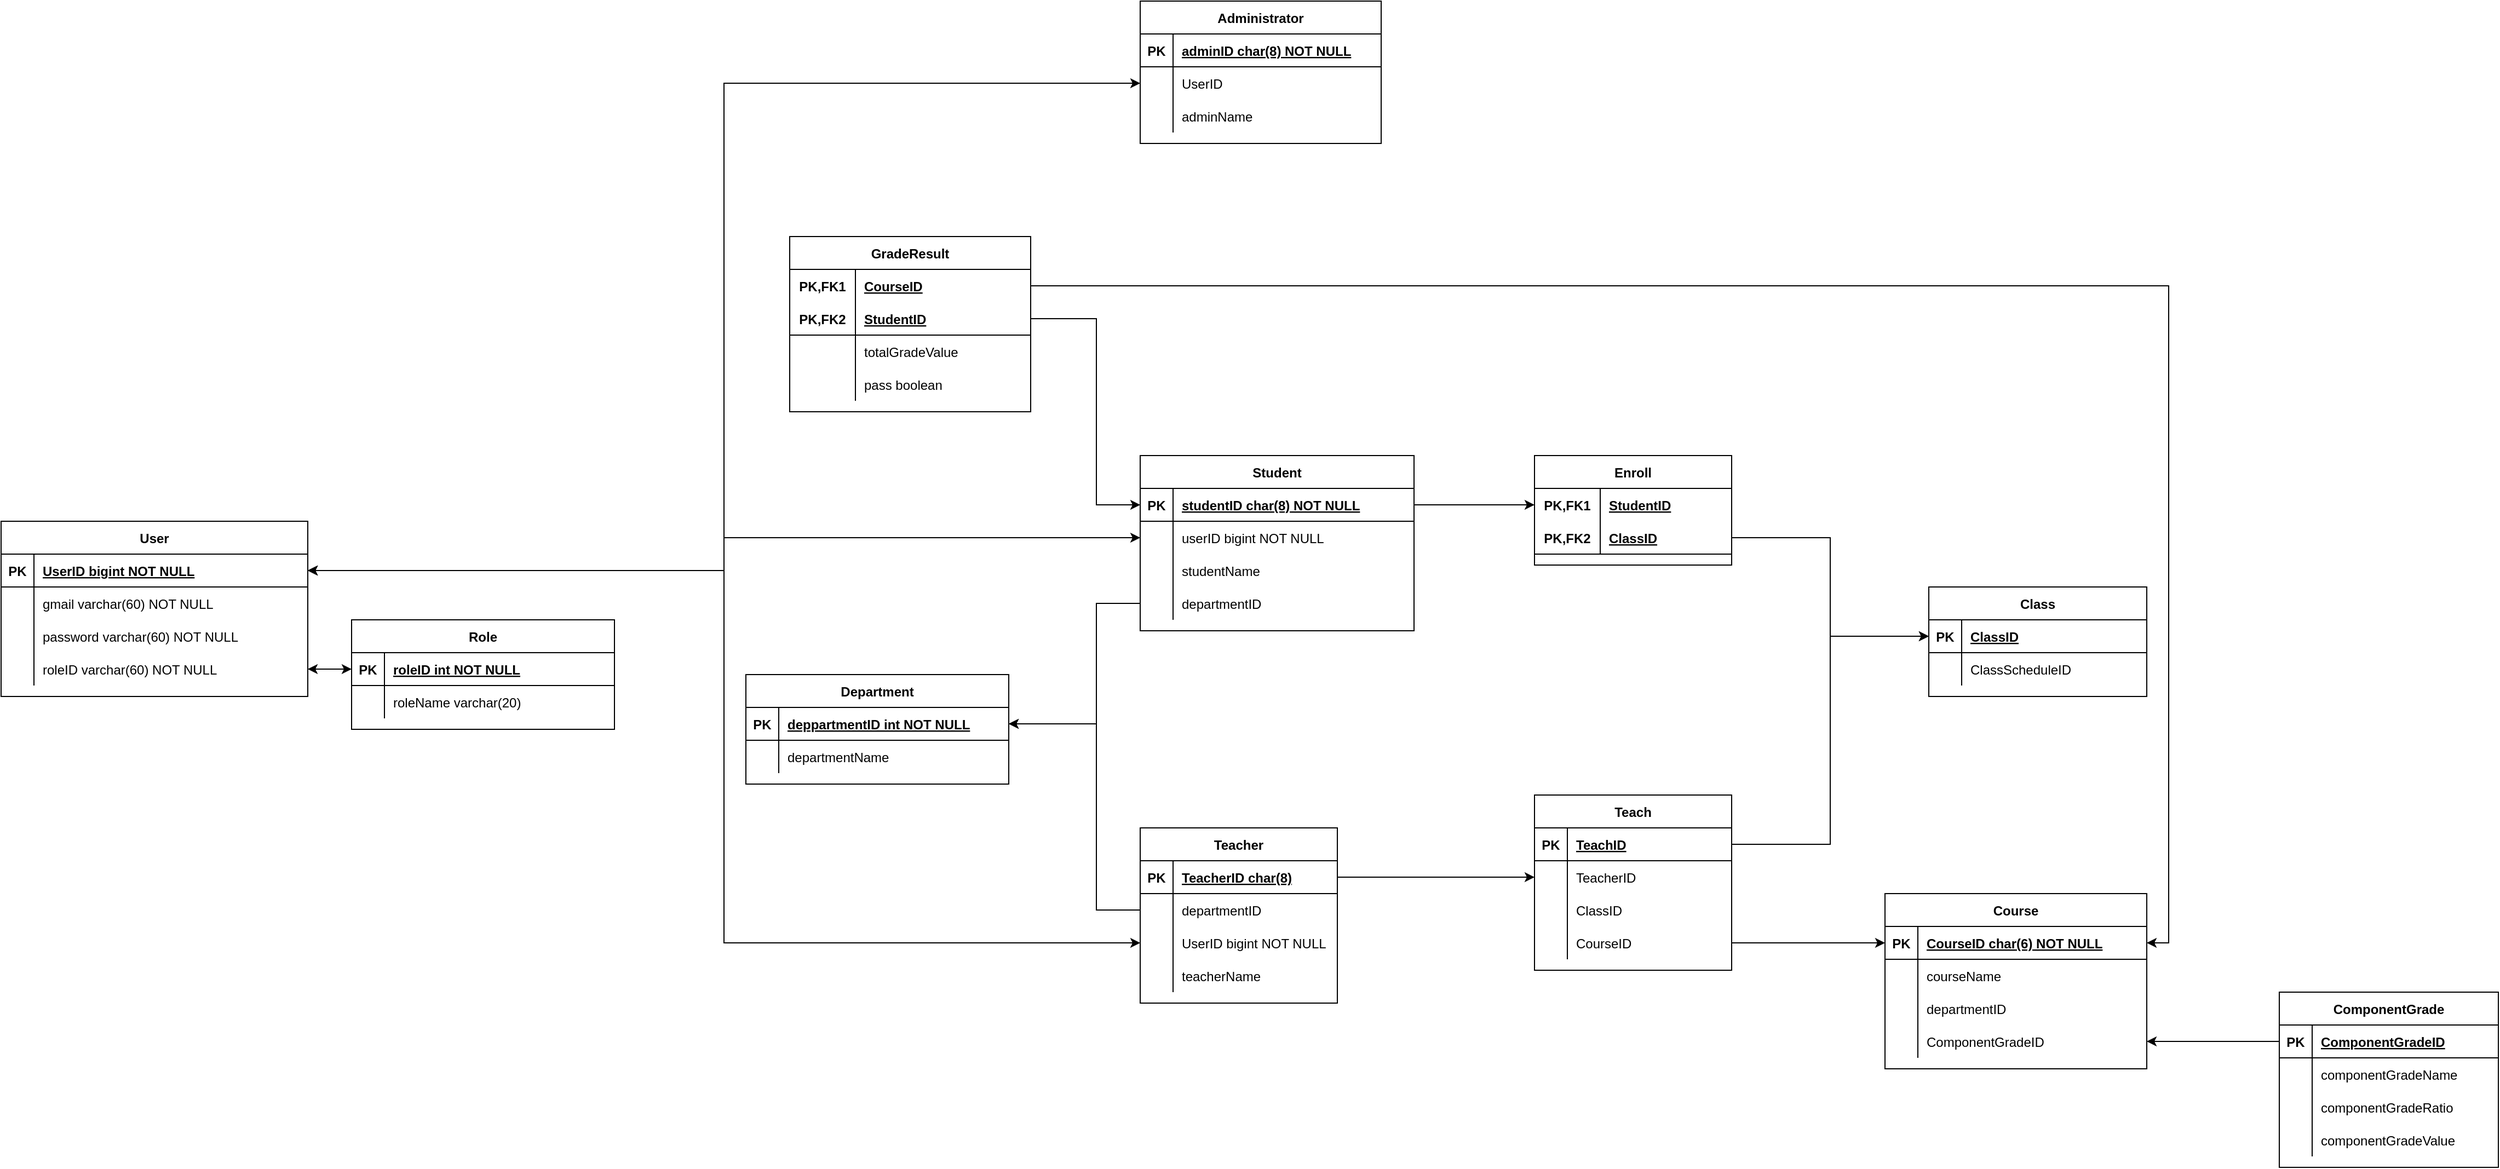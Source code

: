 <mxfile version="18.2.0" type="github">
  <diagram id="R2lEEEUBdFMjLlhIrx00" name="Page-1">
    <mxGraphModel dx="2738" dy="1639" grid="1" gridSize="10" guides="1" tooltips="1" connect="1" arrows="1" fold="1" page="1" pageScale="1" pageWidth="850" pageHeight="1100" math="0" shadow="0" extFonts="Permanent Marker^https://fonts.googleapis.com/css?family=Permanent+Marker">
      <root>
        <mxCell id="0" />
        <mxCell id="1" parent="0" />
        <mxCell id="C-vyLk0tnHw3VtMMgP7b-2" value="Role" style="shape=table;startSize=30;container=1;collapsible=1;childLayout=tableLayout;fixedRows=1;rowLines=0;fontStyle=1;align=center;resizeLast=1;" parent="1" vertex="1">
          <mxGeometry x="-680" y="-50" width="240" height="100" as="geometry" />
        </mxCell>
        <mxCell id="C-vyLk0tnHw3VtMMgP7b-3" value="" style="shape=partialRectangle;collapsible=0;dropTarget=0;pointerEvents=0;fillColor=none;points=[[0,0.5],[1,0.5]];portConstraint=eastwest;top=0;left=0;right=0;bottom=1;" parent="C-vyLk0tnHw3VtMMgP7b-2" vertex="1">
          <mxGeometry y="30" width="240" height="30" as="geometry" />
        </mxCell>
        <mxCell id="C-vyLk0tnHw3VtMMgP7b-4" value="PK" style="shape=partialRectangle;overflow=hidden;connectable=0;fillColor=none;top=0;left=0;bottom=0;right=0;fontStyle=1;" parent="C-vyLk0tnHw3VtMMgP7b-3" vertex="1">
          <mxGeometry width="30" height="30" as="geometry">
            <mxRectangle width="30" height="30" as="alternateBounds" />
          </mxGeometry>
        </mxCell>
        <mxCell id="C-vyLk0tnHw3VtMMgP7b-5" value="roleID int NOT NULL " style="shape=partialRectangle;overflow=hidden;connectable=0;fillColor=none;top=0;left=0;bottom=0;right=0;align=left;spacingLeft=6;fontStyle=5;" parent="C-vyLk0tnHw3VtMMgP7b-3" vertex="1">
          <mxGeometry x="30" width="210" height="30" as="geometry">
            <mxRectangle width="210" height="30" as="alternateBounds" />
          </mxGeometry>
        </mxCell>
        <mxCell id="C-vyLk0tnHw3VtMMgP7b-6" value="" style="shape=partialRectangle;collapsible=0;dropTarget=0;pointerEvents=0;fillColor=none;points=[[0,0.5],[1,0.5]];portConstraint=eastwest;top=0;left=0;right=0;bottom=0;" parent="C-vyLk0tnHw3VtMMgP7b-2" vertex="1">
          <mxGeometry y="60" width="240" height="30" as="geometry" />
        </mxCell>
        <mxCell id="C-vyLk0tnHw3VtMMgP7b-7" value="" style="shape=partialRectangle;overflow=hidden;connectable=0;fillColor=none;top=0;left=0;bottom=0;right=0;" parent="C-vyLk0tnHw3VtMMgP7b-6" vertex="1">
          <mxGeometry width="30" height="30" as="geometry">
            <mxRectangle width="30" height="30" as="alternateBounds" />
          </mxGeometry>
        </mxCell>
        <mxCell id="C-vyLk0tnHw3VtMMgP7b-8" value="roleName varchar(20)" style="shape=partialRectangle;overflow=hidden;connectable=0;fillColor=none;top=0;left=0;bottom=0;right=0;align=left;spacingLeft=6;" parent="C-vyLk0tnHw3VtMMgP7b-6" vertex="1">
          <mxGeometry x="30" width="210" height="30" as="geometry">
            <mxRectangle width="210" height="30" as="alternateBounds" />
          </mxGeometry>
        </mxCell>
        <mxCell id="C-vyLk0tnHw3VtMMgP7b-13" value="Student" style="shape=table;startSize=30;container=1;collapsible=1;childLayout=tableLayout;fixedRows=1;rowLines=0;fontStyle=1;align=center;resizeLast=1;" parent="1" vertex="1">
          <mxGeometry x="40" y="-200" width="250" height="160" as="geometry" />
        </mxCell>
        <mxCell id="C-vyLk0tnHw3VtMMgP7b-14" value="" style="shape=partialRectangle;collapsible=0;dropTarget=0;pointerEvents=0;fillColor=none;points=[[0,0.5],[1,0.5]];portConstraint=eastwest;top=0;left=0;right=0;bottom=1;" parent="C-vyLk0tnHw3VtMMgP7b-13" vertex="1">
          <mxGeometry y="30" width="250" height="30" as="geometry" />
        </mxCell>
        <mxCell id="C-vyLk0tnHw3VtMMgP7b-15" value="PK" style="shape=partialRectangle;overflow=hidden;connectable=0;fillColor=none;top=0;left=0;bottom=0;right=0;fontStyle=1;" parent="C-vyLk0tnHw3VtMMgP7b-14" vertex="1">
          <mxGeometry width="30" height="30" as="geometry">
            <mxRectangle width="30" height="30" as="alternateBounds" />
          </mxGeometry>
        </mxCell>
        <mxCell id="C-vyLk0tnHw3VtMMgP7b-16" value="studentID char(8) NOT NULL" style="shape=partialRectangle;overflow=hidden;connectable=0;fillColor=none;top=0;left=0;bottom=0;right=0;align=left;spacingLeft=6;fontStyle=5;" parent="C-vyLk0tnHw3VtMMgP7b-14" vertex="1">
          <mxGeometry x="30" width="220" height="30" as="geometry">
            <mxRectangle width="220" height="30" as="alternateBounds" />
          </mxGeometry>
        </mxCell>
        <mxCell id="C-vyLk0tnHw3VtMMgP7b-17" value="" style="shape=partialRectangle;collapsible=0;dropTarget=0;pointerEvents=0;fillColor=none;points=[[0,0.5],[1,0.5]];portConstraint=eastwest;top=0;left=0;right=0;bottom=0;" parent="C-vyLk0tnHw3VtMMgP7b-13" vertex="1">
          <mxGeometry y="60" width="250" height="30" as="geometry" />
        </mxCell>
        <mxCell id="C-vyLk0tnHw3VtMMgP7b-18" value="" style="shape=partialRectangle;overflow=hidden;connectable=0;fillColor=none;top=0;left=0;bottom=0;right=0;" parent="C-vyLk0tnHw3VtMMgP7b-17" vertex="1">
          <mxGeometry width="30" height="30" as="geometry">
            <mxRectangle width="30" height="30" as="alternateBounds" />
          </mxGeometry>
        </mxCell>
        <mxCell id="C-vyLk0tnHw3VtMMgP7b-19" value="userID bigint NOT NULL    " style="shape=partialRectangle;overflow=hidden;connectable=0;fillColor=none;top=0;left=0;bottom=0;right=0;align=left;spacingLeft=6;" parent="C-vyLk0tnHw3VtMMgP7b-17" vertex="1">
          <mxGeometry x="30" width="220" height="30" as="geometry">
            <mxRectangle width="220" height="30" as="alternateBounds" />
          </mxGeometry>
        </mxCell>
        <mxCell id="C-vyLk0tnHw3VtMMgP7b-20" value="" style="shape=partialRectangle;collapsible=0;dropTarget=0;pointerEvents=0;fillColor=none;points=[[0,0.5],[1,0.5]];portConstraint=eastwest;top=0;left=0;right=0;bottom=0;" parent="C-vyLk0tnHw3VtMMgP7b-13" vertex="1">
          <mxGeometry y="90" width="250" height="30" as="geometry" />
        </mxCell>
        <mxCell id="C-vyLk0tnHw3VtMMgP7b-21" value="" style="shape=partialRectangle;overflow=hidden;connectable=0;fillColor=none;top=0;left=0;bottom=0;right=0;" parent="C-vyLk0tnHw3VtMMgP7b-20" vertex="1">
          <mxGeometry width="30" height="30" as="geometry">
            <mxRectangle width="30" height="30" as="alternateBounds" />
          </mxGeometry>
        </mxCell>
        <mxCell id="C-vyLk0tnHw3VtMMgP7b-22" value="studentName" style="shape=partialRectangle;overflow=hidden;connectable=0;fillColor=none;top=0;left=0;bottom=0;right=0;align=left;spacingLeft=6;" parent="C-vyLk0tnHw3VtMMgP7b-20" vertex="1">
          <mxGeometry x="30" width="220" height="30" as="geometry">
            <mxRectangle width="220" height="30" as="alternateBounds" />
          </mxGeometry>
        </mxCell>
        <mxCell id="tHmLVHtVB2Ir6DVIJ-6J-89" value="" style="shape=partialRectangle;collapsible=0;dropTarget=0;pointerEvents=0;fillColor=none;points=[[0,0.5],[1,0.5]];portConstraint=eastwest;top=0;left=0;right=0;bottom=0;" vertex="1" parent="C-vyLk0tnHw3VtMMgP7b-13">
          <mxGeometry y="120" width="250" height="30" as="geometry" />
        </mxCell>
        <mxCell id="tHmLVHtVB2Ir6DVIJ-6J-90" value="" style="shape=partialRectangle;overflow=hidden;connectable=0;fillColor=none;top=0;left=0;bottom=0;right=0;" vertex="1" parent="tHmLVHtVB2Ir6DVIJ-6J-89">
          <mxGeometry width="30" height="30" as="geometry">
            <mxRectangle width="30" height="30" as="alternateBounds" />
          </mxGeometry>
        </mxCell>
        <mxCell id="tHmLVHtVB2Ir6DVIJ-6J-91" value="departmentID" style="shape=partialRectangle;overflow=hidden;connectable=0;fillColor=none;top=0;left=0;bottom=0;right=0;align=left;spacingLeft=6;" vertex="1" parent="tHmLVHtVB2Ir6DVIJ-6J-89">
          <mxGeometry x="30" width="220" height="30" as="geometry">
            <mxRectangle width="220" height="30" as="alternateBounds" />
          </mxGeometry>
        </mxCell>
        <mxCell id="C-vyLk0tnHw3VtMMgP7b-23" value="User" style="shape=table;startSize=30;container=1;collapsible=1;childLayout=tableLayout;fixedRows=1;rowLines=0;fontStyle=1;align=center;resizeLast=1;" parent="1" vertex="1">
          <mxGeometry x="-1000" y="-140" width="280" height="160" as="geometry" />
        </mxCell>
        <mxCell id="C-vyLk0tnHw3VtMMgP7b-24" value="" style="shape=partialRectangle;collapsible=0;dropTarget=0;pointerEvents=0;fillColor=none;points=[[0,0.5],[1,0.5]];portConstraint=eastwest;top=0;left=0;right=0;bottom=1;" parent="C-vyLk0tnHw3VtMMgP7b-23" vertex="1">
          <mxGeometry y="30" width="280" height="30" as="geometry" />
        </mxCell>
        <mxCell id="C-vyLk0tnHw3VtMMgP7b-25" value="PK" style="shape=partialRectangle;overflow=hidden;connectable=0;fillColor=none;top=0;left=0;bottom=0;right=0;fontStyle=1;" parent="C-vyLk0tnHw3VtMMgP7b-24" vertex="1">
          <mxGeometry width="30" height="30" as="geometry">
            <mxRectangle width="30" height="30" as="alternateBounds" />
          </mxGeometry>
        </mxCell>
        <mxCell id="C-vyLk0tnHw3VtMMgP7b-26" value="UserID bigint NOT NULL " style="shape=partialRectangle;overflow=hidden;connectable=0;fillColor=none;top=0;left=0;bottom=0;right=0;align=left;spacingLeft=6;fontStyle=5;" parent="C-vyLk0tnHw3VtMMgP7b-24" vertex="1">
          <mxGeometry x="30" width="250" height="30" as="geometry">
            <mxRectangle width="250" height="30" as="alternateBounds" />
          </mxGeometry>
        </mxCell>
        <mxCell id="C-vyLk0tnHw3VtMMgP7b-27" value="" style="shape=partialRectangle;collapsible=0;dropTarget=0;pointerEvents=0;fillColor=none;points=[[0,0.5],[1,0.5]];portConstraint=eastwest;top=0;left=0;right=0;bottom=0;" parent="C-vyLk0tnHw3VtMMgP7b-23" vertex="1">
          <mxGeometry y="60" width="280" height="30" as="geometry" />
        </mxCell>
        <mxCell id="C-vyLk0tnHw3VtMMgP7b-28" value="      " style="shape=partialRectangle;overflow=hidden;connectable=0;fillColor=none;top=0;left=0;bottom=0;right=0;" parent="C-vyLk0tnHw3VtMMgP7b-27" vertex="1">
          <mxGeometry width="30" height="30" as="geometry">
            <mxRectangle width="30" height="30" as="alternateBounds" />
          </mxGeometry>
        </mxCell>
        <mxCell id="C-vyLk0tnHw3VtMMgP7b-29" value="gmail varchar(60) NOT NULL" style="shape=partialRectangle;overflow=hidden;connectable=0;fillColor=none;top=0;left=0;bottom=0;right=0;align=left;spacingLeft=6;" parent="C-vyLk0tnHw3VtMMgP7b-27" vertex="1">
          <mxGeometry x="30" width="250" height="30" as="geometry">
            <mxRectangle width="250" height="30" as="alternateBounds" />
          </mxGeometry>
        </mxCell>
        <mxCell id="tHmLVHtVB2Ir6DVIJ-6J-44" value="" style="shape=partialRectangle;collapsible=0;dropTarget=0;pointerEvents=0;fillColor=none;points=[[0,0.5],[1,0.5]];portConstraint=eastwest;top=0;left=0;right=0;bottom=0;" vertex="1" parent="C-vyLk0tnHw3VtMMgP7b-23">
          <mxGeometry y="90" width="280" height="30" as="geometry" />
        </mxCell>
        <mxCell id="tHmLVHtVB2Ir6DVIJ-6J-45" value="      " style="shape=partialRectangle;overflow=hidden;connectable=0;fillColor=none;top=0;left=0;bottom=0;right=0;" vertex="1" parent="tHmLVHtVB2Ir6DVIJ-6J-44">
          <mxGeometry width="30" height="30" as="geometry">
            <mxRectangle width="30" height="30" as="alternateBounds" />
          </mxGeometry>
        </mxCell>
        <mxCell id="tHmLVHtVB2Ir6DVIJ-6J-46" value="password varchar(60) NOT NULL" style="shape=partialRectangle;overflow=hidden;connectable=0;fillColor=none;top=0;left=0;bottom=0;right=0;align=left;spacingLeft=6;" vertex="1" parent="tHmLVHtVB2Ir6DVIJ-6J-44">
          <mxGeometry x="30" width="250" height="30" as="geometry">
            <mxRectangle width="250" height="30" as="alternateBounds" />
          </mxGeometry>
        </mxCell>
        <mxCell id="tHmLVHtVB2Ir6DVIJ-6J-57" value="" style="shape=partialRectangle;collapsible=0;dropTarget=0;pointerEvents=0;fillColor=none;points=[[0,0.5],[1,0.5]];portConstraint=eastwest;top=0;left=0;right=0;bottom=0;" vertex="1" parent="C-vyLk0tnHw3VtMMgP7b-23">
          <mxGeometry y="120" width="280" height="30" as="geometry" />
        </mxCell>
        <mxCell id="tHmLVHtVB2Ir6DVIJ-6J-58" value="      " style="shape=partialRectangle;overflow=hidden;connectable=0;fillColor=none;top=0;left=0;bottom=0;right=0;" vertex="1" parent="tHmLVHtVB2Ir6DVIJ-6J-57">
          <mxGeometry width="30" height="30" as="geometry">
            <mxRectangle width="30" height="30" as="alternateBounds" />
          </mxGeometry>
        </mxCell>
        <mxCell id="tHmLVHtVB2Ir6DVIJ-6J-59" value="roleID varchar(60) NOT NULL" style="shape=partialRectangle;overflow=hidden;connectable=0;fillColor=none;top=0;left=0;bottom=0;right=0;align=left;spacingLeft=6;" vertex="1" parent="tHmLVHtVB2Ir6DVIJ-6J-57">
          <mxGeometry x="30" width="250" height="30" as="geometry">
            <mxRectangle width="250" height="30" as="alternateBounds" />
          </mxGeometry>
        </mxCell>
        <mxCell id="tHmLVHtVB2Ir6DVIJ-6J-2" value="Teacher" style="shape=table;startSize=30;container=1;collapsible=1;childLayout=tableLayout;fixedRows=1;rowLines=0;fontStyle=1;align=center;resizeLast=1;" vertex="1" parent="1">
          <mxGeometry x="40" y="140" width="180" height="160" as="geometry" />
        </mxCell>
        <mxCell id="tHmLVHtVB2Ir6DVIJ-6J-3" value="" style="shape=tableRow;horizontal=0;startSize=0;swimlaneHead=0;swimlaneBody=0;fillColor=none;collapsible=0;dropTarget=0;points=[[0,0.5],[1,0.5]];portConstraint=eastwest;top=0;left=0;right=0;bottom=1;" vertex="1" parent="tHmLVHtVB2Ir6DVIJ-6J-2">
          <mxGeometry y="30" width="180" height="30" as="geometry" />
        </mxCell>
        <mxCell id="tHmLVHtVB2Ir6DVIJ-6J-4" value="PK" style="shape=partialRectangle;connectable=0;fillColor=none;top=0;left=0;bottom=0;right=0;fontStyle=1;overflow=hidden;" vertex="1" parent="tHmLVHtVB2Ir6DVIJ-6J-3">
          <mxGeometry width="30" height="30" as="geometry">
            <mxRectangle width="30" height="30" as="alternateBounds" />
          </mxGeometry>
        </mxCell>
        <mxCell id="tHmLVHtVB2Ir6DVIJ-6J-5" value="TeacherID char(8)" style="shape=partialRectangle;connectable=0;fillColor=none;top=0;left=0;bottom=0;right=0;align=left;spacingLeft=6;fontStyle=5;overflow=hidden;" vertex="1" parent="tHmLVHtVB2Ir6DVIJ-6J-3">
          <mxGeometry x="30" width="150" height="30" as="geometry">
            <mxRectangle width="150" height="30" as="alternateBounds" />
          </mxGeometry>
        </mxCell>
        <mxCell id="tHmLVHtVB2Ir6DVIJ-6J-12" value="" style="shape=tableRow;horizontal=0;startSize=0;swimlaneHead=0;swimlaneBody=0;fillColor=none;collapsible=0;dropTarget=0;points=[[0,0.5],[1,0.5]];portConstraint=eastwest;top=0;left=0;right=0;bottom=0;" vertex="1" parent="tHmLVHtVB2Ir6DVIJ-6J-2">
          <mxGeometry y="60" width="180" height="30" as="geometry" />
        </mxCell>
        <mxCell id="tHmLVHtVB2Ir6DVIJ-6J-13" value="" style="shape=partialRectangle;connectable=0;fillColor=none;top=0;left=0;bottom=0;right=0;editable=1;overflow=hidden;" vertex="1" parent="tHmLVHtVB2Ir6DVIJ-6J-12">
          <mxGeometry width="30" height="30" as="geometry">
            <mxRectangle width="30" height="30" as="alternateBounds" />
          </mxGeometry>
        </mxCell>
        <mxCell id="tHmLVHtVB2Ir6DVIJ-6J-14" value="departmentID" style="shape=partialRectangle;connectable=0;fillColor=none;top=0;left=0;bottom=0;right=0;align=left;spacingLeft=6;overflow=hidden;" vertex="1" parent="tHmLVHtVB2Ir6DVIJ-6J-12">
          <mxGeometry x="30" width="150" height="30" as="geometry">
            <mxRectangle width="150" height="30" as="alternateBounds" />
          </mxGeometry>
        </mxCell>
        <mxCell id="tHmLVHtVB2Ir6DVIJ-6J-6" value="" style="shape=tableRow;horizontal=0;startSize=0;swimlaneHead=0;swimlaneBody=0;fillColor=none;collapsible=0;dropTarget=0;points=[[0,0.5],[1,0.5]];portConstraint=eastwest;top=0;left=0;right=0;bottom=0;" vertex="1" parent="tHmLVHtVB2Ir6DVIJ-6J-2">
          <mxGeometry y="90" width="180" height="30" as="geometry" />
        </mxCell>
        <mxCell id="tHmLVHtVB2Ir6DVIJ-6J-7" value="" style="shape=partialRectangle;connectable=0;fillColor=none;top=0;left=0;bottom=0;right=0;editable=1;overflow=hidden;" vertex="1" parent="tHmLVHtVB2Ir6DVIJ-6J-6">
          <mxGeometry width="30" height="30" as="geometry">
            <mxRectangle width="30" height="30" as="alternateBounds" />
          </mxGeometry>
        </mxCell>
        <mxCell id="tHmLVHtVB2Ir6DVIJ-6J-8" value="UserID bigint NOT NULL" style="shape=partialRectangle;connectable=0;fillColor=none;top=0;left=0;bottom=0;right=0;align=left;spacingLeft=6;overflow=hidden;" vertex="1" parent="tHmLVHtVB2Ir6DVIJ-6J-6">
          <mxGeometry x="30" width="150" height="30" as="geometry">
            <mxRectangle width="150" height="30" as="alternateBounds" />
          </mxGeometry>
        </mxCell>
        <mxCell id="tHmLVHtVB2Ir6DVIJ-6J-9" value="" style="shape=tableRow;horizontal=0;startSize=0;swimlaneHead=0;swimlaneBody=0;fillColor=none;collapsible=0;dropTarget=0;points=[[0,0.5],[1,0.5]];portConstraint=eastwest;top=0;left=0;right=0;bottom=0;" vertex="1" parent="tHmLVHtVB2Ir6DVIJ-6J-2">
          <mxGeometry y="120" width="180" height="30" as="geometry" />
        </mxCell>
        <mxCell id="tHmLVHtVB2Ir6DVIJ-6J-10" value="" style="shape=partialRectangle;connectable=0;fillColor=none;top=0;left=0;bottom=0;right=0;editable=1;overflow=hidden;" vertex="1" parent="tHmLVHtVB2Ir6DVIJ-6J-9">
          <mxGeometry width="30" height="30" as="geometry">
            <mxRectangle width="30" height="30" as="alternateBounds" />
          </mxGeometry>
        </mxCell>
        <mxCell id="tHmLVHtVB2Ir6DVIJ-6J-11" value="teacherName" style="shape=partialRectangle;connectable=0;fillColor=none;top=0;left=0;bottom=0;right=0;align=left;spacingLeft=6;overflow=hidden;" vertex="1" parent="tHmLVHtVB2Ir6DVIJ-6J-9">
          <mxGeometry x="30" width="150" height="30" as="geometry">
            <mxRectangle width="150" height="30" as="alternateBounds" />
          </mxGeometry>
        </mxCell>
        <mxCell id="tHmLVHtVB2Ir6DVIJ-6J-28" value="Administrator" style="shape=table;startSize=30;container=1;collapsible=1;childLayout=tableLayout;fixedRows=1;rowLines=0;fontStyle=1;align=center;resizeLast=1;" vertex="1" parent="1">
          <mxGeometry x="40" y="-615" width="220" height="130" as="geometry" />
        </mxCell>
        <mxCell id="tHmLVHtVB2Ir6DVIJ-6J-29" value="" style="shape=tableRow;horizontal=0;startSize=0;swimlaneHead=0;swimlaneBody=0;fillColor=none;collapsible=0;dropTarget=0;points=[[0,0.5],[1,0.5]];portConstraint=eastwest;top=0;left=0;right=0;bottom=1;" vertex="1" parent="tHmLVHtVB2Ir6DVIJ-6J-28">
          <mxGeometry y="30" width="220" height="30" as="geometry" />
        </mxCell>
        <mxCell id="tHmLVHtVB2Ir6DVIJ-6J-30" value="PK" style="shape=partialRectangle;connectable=0;fillColor=none;top=0;left=0;bottom=0;right=0;fontStyle=1;overflow=hidden;" vertex="1" parent="tHmLVHtVB2Ir6DVIJ-6J-29">
          <mxGeometry width="30" height="30" as="geometry">
            <mxRectangle width="30" height="30" as="alternateBounds" />
          </mxGeometry>
        </mxCell>
        <mxCell id="tHmLVHtVB2Ir6DVIJ-6J-31" value="adminID char(8) NOT NULL" style="shape=partialRectangle;connectable=0;fillColor=none;top=0;left=0;bottom=0;right=0;align=left;spacingLeft=6;fontStyle=5;overflow=hidden;" vertex="1" parent="tHmLVHtVB2Ir6DVIJ-6J-29">
          <mxGeometry x="30" width="190" height="30" as="geometry">
            <mxRectangle width="190" height="30" as="alternateBounds" />
          </mxGeometry>
        </mxCell>
        <mxCell id="tHmLVHtVB2Ir6DVIJ-6J-32" value="" style="shape=tableRow;horizontal=0;startSize=0;swimlaneHead=0;swimlaneBody=0;fillColor=none;collapsible=0;dropTarget=0;points=[[0,0.5],[1,0.5]];portConstraint=eastwest;top=0;left=0;right=0;bottom=0;" vertex="1" parent="tHmLVHtVB2Ir6DVIJ-6J-28">
          <mxGeometry y="60" width="220" height="30" as="geometry" />
        </mxCell>
        <mxCell id="tHmLVHtVB2Ir6DVIJ-6J-33" value="" style="shape=partialRectangle;connectable=0;fillColor=none;top=0;left=0;bottom=0;right=0;editable=1;overflow=hidden;" vertex="1" parent="tHmLVHtVB2Ir6DVIJ-6J-32">
          <mxGeometry width="30" height="30" as="geometry">
            <mxRectangle width="30" height="30" as="alternateBounds" />
          </mxGeometry>
        </mxCell>
        <mxCell id="tHmLVHtVB2Ir6DVIJ-6J-34" value="UserID" style="shape=partialRectangle;connectable=0;fillColor=none;top=0;left=0;bottom=0;right=0;align=left;spacingLeft=6;overflow=hidden;" vertex="1" parent="tHmLVHtVB2Ir6DVIJ-6J-32">
          <mxGeometry x="30" width="190" height="30" as="geometry">
            <mxRectangle width="190" height="30" as="alternateBounds" />
          </mxGeometry>
        </mxCell>
        <mxCell id="tHmLVHtVB2Ir6DVIJ-6J-35" value="" style="shape=tableRow;horizontal=0;startSize=0;swimlaneHead=0;swimlaneBody=0;fillColor=none;collapsible=0;dropTarget=0;points=[[0,0.5],[1,0.5]];portConstraint=eastwest;top=0;left=0;right=0;bottom=0;" vertex="1" parent="tHmLVHtVB2Ir6DVIJ-6J-28">
          <mxGeometry y="90" width="220" height="30" as="geometry" />
        </mxCell>
        <mxCell id="tHmLVHtVB2Ir6DVIJ-6J-36" value="" style="shape=partialRectangle;connectable=0;fillColor=none;top=0;left=0;bottom=0;right=0;editable=1;overflow=hidden;" vertex="1" parent="tHmLVHtVB2Ir6DVIJ-6J-35">
          <mxGeometry width="30" height="30" as="geometry">
            <mxRectangle width="30" height="30" as="alternateBounds" />
          </mxGeometry>
        </mxCell>
        <mxCell id="tHmLVHtVB2Ir6DVIJ-6J-37" value="adminName" style="shape=partialRectangle;connectable=0;fillColor=none;top=0;left=0;bottom=0;right=0;align=left;spacingLeft=6;overflow=hidden;" vertex="1" parent="tHmLVHtVB2Ir6DVIJ-6J-35">
          <mxGeometry x="30" width="190" height="30" as="geometry">
            <mxRectangle width="190" height="30" as="alternateBounds" />
          </mxGeometry>
        </mxCell>
        <mxCell id="tHmLVHtVB2Ir6DVIJ-6J-63" value="Department" style="shape=table;startSize=30;container=1;collapsible=1;childLayout=tableLayout;fixedRows=1;rowLines=0;fontStyle=1;align=center;resizeLast=1;" vertex="1" parent="1">
          <mxGeometry x="-320" width="240" height="100" as="geometry" />
        </mxCell>
        <mxCell id="tHmLVHtVB2Ir6DVIJ-6J-64" value="" style="shape=tableRow;horizontal=0;startSize=0;swimlaneHead=0;swimlaneBody=0;fillColor=none;collapsible=0;dropTarget=0;points=[[0,0.5],[1,0.5]];portConstraint=eastwest;top=0;left=0;right=0;bottom=1;" vertex="1" parent="tHmLVHtVB2Ir6DVIJ-6J-63">
          <mxGeometry y="30" width="240" height="30" as="geometry" />
        </mxCell>
        <mxCell id="tHmLVHtVB2Ir6DVIJ-6J-65" value="PK" style="shape=partialRectangle;connectable=0;fillColor=none;top=0;left=0;bottom=0;right=0;fontStyle=1;overflow=hidden;" vertex="1" parent="tHmLVHtVB2Ir6DVIJ-6J-64">
          <mxGeometry width="30" height="30" as="geometry">
            <mxRectangle width="30" height="30" as="alternateBounds" />
          </mxGeometry>
        </mxCell>
        <mxCell id="tHmLVHtVB2Ir6DVIJ-6J-66" value="deppartmentID int NOT NULL" style="shape=partialRectangle;connectable=0;fillColor=none;top=0;left=0;bottom=0;right=0;align=left;spacingLeft=6;fontStyle=5;overflow=hidden;" vertex="1" parent="tHmLVHtVB2Ir6DVIJ-6J-64">
          <mxGeometry x="30" width="210" height="30" as="geometry">
            <mxRectangle width="210" height="30" as="alternateBounds" />
          </mxGeometry>
        </mxCell>
        <mxCell id="tHmLVHtVB2Ir6DVIJ-6J-67" value="" style="shape=tableRow;horizontal=0;startSize=0;swimlaneHead=0;swimlaneBody=0;fillColor=none;collapsible=0;dropTarget=0;points=[[0,0.5],[1,0.5]];portConstraint=eastwest;top=0;left=0;right=0;bottom=0;" vertex="1" parent="tHmLVHtVB2Ir6DVIJ-6J-63">
          <mxGeometry y="60" width="240" height="30" as="geometry" />
        </mxCell>
        <mxCell id="tHmLVHtVB2Ir6DVIJ-6J-68" value="" style="shape=partialRectangle;connectable=0;fillColor=none;top=0;left=0;bottom=0;right=0;editable=1;overflow=hidden;" vertex="1" parent="tHmLVHtVB2Ir6DVIJ-6J-67">
          <mxGeometry width="30" height="30" as="geometry">
            <mxRectangle width="30" height="30" as="alternateBounds" />
          </mxGeometry>
        </mxCell>
        <mxCell id="tHmLVHtVB2Ir6DVIJ-6J-69" value="departmentName" style="shape=partialRectangle;connectable=0;fillColor=none;top=0;left=0;bottom=0;right=0;align=left;spacingLeft=6;overflow=hidden;" vertex="1" parent="tHmLVHtVB2Ir6DVIJ-6J-67">
          <mxGeometry x="30" width="210" height="30" as="geometry">
            <mxRectangle width="210" height="30" as="alternateBounds" />
          </mxGeometry>
        </mxCell>
        <mxCell id="tHmLVHtVB2Ir6DVIJ-6J-76" value="Course" style="shape=table;startSize=30;container=1;collapsible=1;childLayout=tableLayout;fixedRows=1;rowLines=0;fontStyle=1;align=center;resizeLast=1;" vertex="1" parent="1">
          <mxGeometry x="720" y="200" width="239" height="160" as="geometry" />
        </mxCell>
        <mxCell id="tHmLVHtVB2Ir6DVIJ-6J-77" value="" style="shape=tableRow;horizontal=0;startSize=0;swimlaneHead=0;swimlaneBody=0;fillColor=none;collapsible=0;dropTarget=0;points=[[0,0.5],[1,0.5]];portConstraint=eastwest;top=0;left=0;right=0;bottom=1;" vertex="1" parent="tHmLVHtVB2Ir6DVIJ-6J-76">
          <mxGeometry y="30" width="239" height="30" as="geometry" />
        </mxCell>
        <mxCell id="tHmLVHtVB2Ir6DVIJ-6J-78" value="PK" style="shape=partialRectangle;connectable=0;fillColor=none;top=0;left=0;bottom=0;right=0;fontStyle=1;overflow=hidden;" vertex="1" parent="tHmLVHtVB2Ir6DVIJ-6J-77">
          <mxGeometry width="30" height="30" as="geometry">
            <mxRectangle width="30" height="30" as="alternateBounds" />
          </mxGeometry>
        </mxCell>
        <mxCell id="tHmLVHtVB2Ir6DVIJ-6J-79" value="CourseID char(6) NOT NULL" style="shape=partialRectangle;connectable=0;fillColor=none;top=0;left=0;bottom=0;right=0;align=left;spacingLeft=6;fontStyle=5;overflow=hidden;" vertex="1" parent="tHmLVHtVB2Ir6DVIJ-6J-77">
          <mxGeometry x="30" width="209" height="30" as="geometry">
            <mxRectangle width="209" height="30" as="alternateBounds" />
          </mxGeometry>
        </mxCell>
        <mxCell id="tHmLVHtVB2Ir6DVIJ-6J-80" value="" style="shape=tableRow;horizontal=0;startSize=0;swimlaneHead=0;swimlaneBody=0;fillColor=none;collapsible=0;dropTarget=0;points=[[0,0.5],[1,0.5]];portConstraint=eastwest;top=0;left=0;right=0;bottom=0;" vertex="1" parent="tHmLVHtVB2Ir6DVIJ-6J-76">
          <mxGeometry y="60" width="239" height="30" as="geometry" />
        </mxCell>
        <mxCell id="tHmLVHtVB2Ir6DVIJ-6J-81" value="" style="shape=partialRectangle;connectable=0;fillColor=none;top=0;left=0;bottom=0;right=0;editable=1;overflow=hidden;" vertex="1" parent="tHmLVHtVB2Ir6DVIJ-6J-80">
          <mxGeometry width="30" height="30" as="geometry">
            <mxRectangle width="30" height="30" as="alternateBounds" />
          </mxGeometry>
        </mxCell>
        <mxCell id="tHmLVHtVB2Ir6DVIJ-6J-82" value="courseName" style="shape=partialRectangle;connectable=0;fillColor=none;top=0;left=0;bottom=0;right=0;align=left;spacingLeft=6;overflow=hidden;" vertex="1" parent="tHmLVHtVB2Ir6DVIJ-6J-80">
          <mxGeometry x="30" width="209" height="30" as="geometry">
            <mxRectangle width="209" height="30" as="alternateBounds" />
          </mxGeometry>
        </mxCell>
        <mxCell id="tHmLVHtVB2Ir6DVIJ-6J-83" value="" style="shape=tableRow;horizontal=0;startSize=0;swimlaneHead=0;swimlaneBody=0;fillColor=none;collapsible=0;dropTarget=0;points=[[0,0.5],[1,0.5]];portConstraint=eastwest;top=0;left=0;right=0;bottom=0;" vertex="1" parent="tHmLVHtVB2Ir6DVIJ-6J-76">
          <mxGeometry y="90" width="239" height="30" as="geometry" />
        </mxCell>
        <mxCell id="tHmLVHtVB2Ir6DVIJ-6J-84" value="" style="shape=partialRectangle;connectable=0;fillColor=none;top=0;left=0;bottom=0;right=0;editable=1;overflow=hidden;" vertex="1" parent="tHmLVHtVB2Ir6DVIJ-6J-83">
          <mxGeometry width="30" height="30" as="geometry">
            <mxRectangle width="30" height="30" as="alternateBounds" />
          </mxGeometry>
        </mxCell>
        <mxCell id="tHmLVHtVB2Ir6DVIJ-6J-85" value="departmentID" style="shape=partialRectangle;connectable=0;fillColor=none;top=0;left=0;bottom=0;right=0;align=left;spacingLeft=6;overflow=hidden;" vertex="1" parent="tHmLVHtVB2Ir6DVIJ-6J-83">
          <mxGeometry x="30" width="209" height="30" as="geometry">
            <mxRectangle width="209" height="30" as="alternateBounds" />
          </mxGeometry>
        </mxCell>
        <mxCell id="tHmLVHtVB2Ir6DVIJ-6J-118" value="" style="shape=tableRow;horizontal=0;startSize=0;swimlaneHead=0;swimlaneBody=0;fillColor=none;collapsible=0;dropTarget=0;points=[[0,0.5],[1,0.5]];portConstraint=eastwest;top=0;left=0;right=0;bottom=0;" vertex="1" parent="tHmLVHtVB2Ir6DVIJ-6J-76">
          <mxGeometry y="120" width="239" height="30" as="geometry" />
        </mxCell>
        <mxCell id="tHmLVHtVB2Ir6DVIJ-6J-119" value="" style="shape=partialRectangle;connectable=0;fillColor=none;top=0;left=0;bottom=0;right=0;editable=1;overflow=hidden;" vertex="1" parent="tHmLVHtVB2Ir6DVIJ-6J-118">
          <mxGeometry width="30" height="30" as="geometry">
            <mxRectangle width="30" height="30" as="alternateBounds" />
          </mxGeometry>
        </mxCell>
        <mxCell id="tHmLVHtVB2Ir6DVIJ-6J-120" value="ComponentGradeID" style="shape=partialRectangle;connectable=0;fillColor=none;top=0;left=0;bottom=0;right=0;align=left;spacingLeft=6;overflow=hidden;" vertex="1" parent="tHmLVHtVB2Ir6DVIJ-6J-118">
          <mxGeometry x="30" width="209" height="30" as="geometry">
            <mxRectangle width="209" height="30" as="alternateBounds" />
          </mxGeometry>
        </mxCell>
        <mxCell id="tHmLVHtVB2Ir6DVIJ-6J-92" value="GradeResult" style="shape=table;startSize=30;container=1;collapsible=1;childLayout=tableLayout;fixedRows=1;rowLines=0;fontStyle=1;align=center;resizeLast=1;" vertex="1" parent="1">
          <mxGeometry x="-280" y="-400" width="220" height="160" as="geometry" />
        </mxCell>
        <mxCell id="tHmLVHtVB2Ir6DVIJ-6J-93" value="" style="shape=tableRow;horizontal=0;startSize=0;swimlaneHead=0;swimlaneBody=0;fillColor=none;collapsible=0;dropTarget=0;points=[[0,0.5],[1,0.5]];portConstraint=eastwest;top=0;left=0;right=0;bottom=0;" vertex="1" parent="tHmLVHtVB2Ir6DVIJ-6J-92">
          <mxGeometry y="30" width="220" height="30" as="geometry" />
        </mxCell>
        <mxCell id="tHmLVHtVB2Ir6DVIJ-6J-94" value="PK,FK1" style="shape=partialRectangle;connectable=0;fillColor=none;top=0;left=0;bottom=0;right=0;fontStyle=1;overflow=hidden;" vertex="1" parent="tHmLVHtVB2Ir6DVIJ-6J-93">
          <mxGeometry width="60" height="30" as="geometry">
            <mxRectangle width="60" height="30" as="alternateBounds" />
          </mxGeometry>
        </mxCell>
        <mxCell id="tHmLVHtVB2Ir6DVIJ-6J-95" value="CourseID" style="shape=partialRectangle;connectable=0;fillColor=none;top=0;left=0;bottom=0;right=0;align=left;spacingLeft=6;fontStyle=5;overflow=hidden;" vertex="1" parent="tHmLVHtVB2Ir6DVIJ-6J-93">
          <mxGeometry x="60" width="160" height="30" as="geometry">
            <mxRectangle width="160" height="30" as="alternateBounds" />
          </mxGeometry>
        </mxCell>
        <mxCell id="tHmLVHtVB2Ir6DVIJ-6J-96" value="" style="shape=tableRow;horizontal=0;startSize=0;swimlaneHead=0;swimlaneBody=0;fillColor=none;collapsible=0;dropTarget=0;points=[[0,0.5],[1,0.5]];portConstraint=eastwest;top=0;left=0;right=0;bottom=1;" vertex="1" parent="tHmLVHtVB2Ir6DVIJ-6J-92">
          <mxGeometry y="60" width="220" height="30" as="geometry" />
        </mxCell>
        <mxCell id="tHmLVHtVB2Ir6DVIJ-6J-97" value="PK,FK2" style="shape=partialRectangle;connectable=0;fillColor=none;top=0;left=0;bottom=0;right=0;fontStyle=1;overflow=hidden;" vertex="1" parent="tHmLVHtVB2Ir6DVIJ-6J-96">
          <mxGeometry width="60" height="30" as="geometry">
            <mxRectangle width="60" height="30" as="alternateBounds" />
          </mxGeometry>
        </mxCell>
        <mxCell id="tHmLVHtVB2Ir6DVIJ-6J-98" value="StudentID" style="shape=partialRectangle;connectable=0;fillColor=none;top=0;left=0;bottom=0;right=0;align=left;spacingLeft=6;fontStyle=5;overflow=hidden;" vertex="1" parent="tHmLVHtVB2Ir6DVIJ-6J-96">
          <mxGeometry x="60" width="160" height="30" as="geometry">
            <mxRectangle width="160" height="30" as="alternateBounds" />
          </mxGeometry>
        </mxCell>
        <mxCell id="tHmLVHtVB2Ir6DVIJ-6J-99" value="" style="shape=tableRow;horizontal=0;startSize=0;swimlaneHead=0;swimlaneBody=0;fillColor=none;collapsible=0;dropTarget=0;points=[[0,0.5],[1,0.5]];portConstraint=eastwest;top=0;left=0;right=0;bottom=0;" vertex="1" parent="tHmLVHtVB2Ir6DVIJ-6J-92">
          <mxGeometry y="90" width="220" height="30" as="geometry" />
        </mxCell>
        <mxCell id="tHmLVHtVB2Ir6DVIJ-6J-100" value="" style="shape=partialRectangle;connectable=0;fillColor=none;top=0;left=0;bottom=0;right=0;editable=1;overflow=hidden;" vertex="1" parent="tHmLVHtVB2Ir6DVIJ-6J-99">
          <mxGeometry width="60" height="30" as="geometry">
            <mxRectangle width="60" height="30" as="alternateBounds" />
          </mxGeometry>
        </mxCell>
        <mxCell id="tHmLVHtVB2Ir6DVIJ-6J-101" value="totalGradeValue" style="shape=partialRectangle;connectable=0;fillColor=none;top=0;left=0;bottom=0;right=0;align=left;spacingLeft=6;overflow=hidden;" vertex="1" parent="tHmLVHtVB2Ir6DVIJ-6J-99">
          <mxGeometry x="60" width="160" height="30" as="geometry">
            <mxRectangle width="160" height="30" as="alternateBounds" />
          </mxGeometry>
        </mxCell>
        <mxCell id="tHmLVHtVB2Ir6DVIJ-6J-102" value="" style="shape=tableRow;horizontal=0;startSize=0;swimlaneHead=0;swimlaneBody=0;fillColor=none;collapsible=0;dropTarget=0;points=[[0,0.5],[1,0.5]];portConstraint=eastwest;top=0;left=0;right=0;bottom=0;" vertex="1" parent="tHmLVHtVB2Ir6DVIJ-6J-92">
          <mxGeometry y="120" width="220" height="30" as="geometry" />
        </mxCell>
        <mxCell id="tHmLVHtVB2Ir6DVIJ-6J-103" value="" style="shape=partialRectangle;connectable=0;fillColor=none;top=0;left=0;bottom=0;right=0;editable=1;overflow=hidden;" vertex="1" parent="tHmLVHtVB2Ir6DVIJ-6J-102">
          <mxGeometry width="60" height="30" as="geometry">
            <mxRectangle width="60" height="30" as="alternateBounds" />
          </mxGeometry>
        </mxCell>
        <mxCell id="tHmLVHtVB2Ir6DVIJ-6J-104" value="pass boolean" style="shape=partialRectangle;connectable=0;fillColor=none;top=0;left=0;bottom=0;right=0;align=left;spacingLeft=6;overflow=hidden;" vertex="1" parent="tHmLVHtVB2Ir6DVIJ-6J-102">
          <mxGeometry x="60" width="160" height="30" as="geometry">
            <mxRectangle width="160" height="30" as="alternateBounds" />
          </mxGeometry>
        </mxCell>
        <mxCell id="tHmLVHtVB2Ir6DVIJ-6J-105" value="ComponentGrade" style="shape=table;startSize=30;container=1;collapsible=1;childLayout=tableLayout;fixedRows=1;rowLines=0;fontStyle=1;align=center;resizeLast=1;" vertex="1" parent="1">
          <mxGeometry x="1080" y="290" width="200" height="160" as="geometry" />
        </mxCell>
        <mxCell id="tHmLVHtVB2Ir6DVIJ-6J-106" value="" style="shape=tableRow;horizontal=0;startSize=0;swimlaneHead=0;swimlaneBody=0;fillColor=none;collapsible=0;dropTarget=0;points=[[0,0.5],[1,0.5]];portConstraint=eastwest;top=0;left=0;right=0;bottom=1;" vertex="1" parent="tHmLVHtVB2Ir6DVIJ-6J-105">
          <mxGeometry y="30" width="200" height="30" as="geometry" />
        </mxCell>
        <mxCell id="tHmLVHtVB2Ir6DVIJ-6J-107" value="PK" style="shape=partialRectangle;connectable=0;fillColor=none;top=0;left=0;bottom=0;right=0;fontStyle=1;overflow=hidden;" vertex="1" parent="tHmLVHtVB2Ir6DVIJ-6J-106">
          <mxGeometry width="30" height="30" as="geometry">
            <mxRectangle width="30" height="30" as="alternateBounds" />
          </mxGeometry>
        </mxCell>
        <mxCell id="tHmLVHtVB2Ir6DVIJ-6J-108" value="ComponentGradeID" style="shape=partialRectangle;connectable=0;fillColor=none;top=0;left=0;bottom=0;right=0;align=left;spacingLeft=6;fontStyle=5;overflow=hidden;" vertex="1" parent="tHmLVHtVB2Ir6DVIJ-6J-106">
          <mxGeometry x="30" width="170" height="30" as="geometry">
            <mxRectangle width="170" height="30" as="alternateBounds" />
          </mxGeometry>
        </mxCell>
        <mxCell id="tHmLVHtVB2Ir6DVIJ-6J-109" value="" style="shape=tableRow;horizontal=0;startSize=0;swimlaneHead=0;swimlaneBody=0;fillColor=none;collapsible=0;dropTarget=0;points=[[0,0.5],[1,0.5]];portConstraint=eastwest;top=0;left=0;right=0;bottom=0;" vertex="1" parent="tHmLVHtVB2Ir6DVIJ-6J-105">
          <mxGeometry y="60" width="200" height="30" as="geometry" />
        </mxCell>
        <mxCell id="tHmLVHtVB2Ir6DVIJ-6J-110" value="" style="shape=partialRectangle;connectable=0;fillColor=none;top=0;left=0;bottom=0;right=0;editable=1;overflow=hidden;" vertex="1" parent="tHmLVHtVB2Ir6DVIJ-6J-109">
          <mxGeometry width="30" height="30" as="geometry">
            <mxRectangle width="30" height="30" as="alternateBounds" />
          </mxGeometry>
        </mxCell>
        <mxCell id="tHmLVHtVB2Ir6DVIJ-6J-111" value="componentGradeName" style="shape=partialRectangle;connectable=0;fillColor=none;top=0;left=0;bottom=0;right=0;align=left;spacingLeft=6;overflow=hidden;" vertex="1" parent="tHmLVHtVB2Ir6DVIJ-6J-109">
          <mxGeometry x="30" width="170" height="30" as="geometry">
            <mxRectangle width="170" height="30" as="alternateBounds" />
          </mxGeometry>
        </mxCell>
        <mxCell id="tHmLVHtVB2Ir6DVIJ-6J-112" value="" style="shape=tableRow;horizontal=0;startSize=0;swimlaneHead=0;swimlaneBody=0;fillColor=none;collapsible=0;dropTarget=0;points=[[0,0.5],[1,0.5]];portConstraint=eastwest;top=0;left=0;right=0;bottom=0;" vertex="1" parent="tHmLVHtVB2Ir6DVIJ-6J-105">
          <mxGeometry y="90" width="200" height="30" as="geometry" />
        </mxCell>
        <mxCell id="tHmLVHtVB2Ir6DVIJ-6J-113" value="" style="shape=partialRectangle;connectable=0;fillColor=none;top=0;left=0;bottom=0;right=0;editable=1;overflow=hidden;" vertex="1" parent="tHmLVHtVB2Ir6DVIJ-6J-112">
          <mxGeometry width="30" height="30" as="geometry">
            <mxRectangle width="30" height="30" as="alternateBounds" />
          </mxGeometry>
        </mxCell>
        <mxCell id="tHmLVHtVB2Ir6DVIJ-6J-114" value="componentGradeRatio" style="shape=partialRectangle;connectable=0;fillColor=none;top=0;left=0;bottom=0;right=0;align=left;spacingLeft=6;overflow=hidden;" vertex="1" parent="tHmLVHtVB2Ir6DVIJ-6J-112">
          <mxGeometry x="30" width="170" height="30" as="geometry">
            <mxRectangle width="170" height="30" as="alternateBounds" />
          </mxGeometry>
        </mxCell>
        <mxCell id="tHmLVHtVB2Ir6DVIJ-6J-115" value="" style="shape=tableRow;horizontal=0;startSize=0;swimlaneHead=0;swimlaneBody=0;fillColor=none;collapsible=0;dropTarget=0;points=[[0,0.5],[1,0.5]];portConstraint=eastwest;top=0;left=0;right=0;bottom=0;" vertex="1" parent="tHmLVHtVB2Ir6DVIJ-6J-105">
          <mxGeometry y="120" width="200" height="30" as="geometry" />
        </mxCell>
        <mxCell id="tHmLVHtVB2Ir6DVIJ-6J-116" value="" style="shape=partialRectangle;connectable=0;fillColor=none;top=0;left=0;bottom=0;right=0;editable=1;overflow=hidden;" vertex="1" parent="tHmLVHtVB2Ir6DVIJ-6J-115">
          <mxGeometry width="30" height="30" as="geometry">
            <mxRectangle width="30" height="30" as="alternateBounds" />
          </mxGeometry>
        </mxCell>
        <mxCell id="tHmLVHtVB2Ir6DVIJ-6J-117" value="componentGradeValue" style="shape=partialRectangle;connectable=0;fillColor=none;top=0;left=0;bottom=0;right=0;align=left;spacingLeft=6;overflow=hidden;" vertex="1" parent="tHmLVHtVB2Ir6DVIJ-6J-115">
          <mxGeometry x="30" width="170" height="30" as="geometry">
            <mxRectangle width="170" height="30" as="alternateBounds" />
          </mxGeometry>
        </mxCell>
        <mxCell id="tHmLVHtVB2Ir6DVIJ-6J-121" style="edgeStyle=orthogonalEdgeStyle;rounded=0;orthogonalLoop=1;jettySize=auto;html=1;" edge="1" parent="1" source="tHmLVHtVB2Ir6DVIJ-6J-106" target="tHmLVHtVB2Ir6DVIJ-6J-118">
          <mxGeometry relative="1" as="geometry" />
        </mxCell>
        <mxCell id="tHmLVHtVB2Ir6DVIJ-6J-122" style="edgeStyle=orthogonalEdgeStyle;rounded=0;orthogonalLoop=1;jettySize=auto;html=1;entryX=0;entryY=0.5;entryDx=0;entryDy=0;exitX=1;exitY=0.5;exitDx=0;exitDy=0;" edge="1" parent="1" source="tHmLVHtVB2Ir6DVIJ-6J-96" target="C-vyLk0tnHw3VtMMgP7b-14">
          <mxGeometry relative="1" as="geometry">
            <Array as="points">
              <mxPoint y="-325" />
              <mxPoint y="-155" />
            </Array>
          </mxGeometry>
        </mxCell>
        <mxCell id="tHmLVHtVB2Ir6DVIJ-6J-123" style="edgeStyle=orthogonalEdgeStyle;rounded=0;orthogonalLoop=1;jettySize=auto;html=1;entryX=1;entryY=0.5;entryDx=0;entryDy=0;exitX=1;exitY=0.5;exitDx=0;exitDy=0;" edge="1" parent="1" source="tHmLVHtVB2Ir6DVIJ-6J-93" target="tHmLVHtVB2Ir6DVIJ-6J-77">
          <mxGeometry relative="1" as="geometry" />
        </mxCell>
        <mxCell id="tHmLVHtVB2Ir6DVIJ-6J-125" style="edgeStyle=orthogonalEdgeStyle;rounded=0;orthogonalLoop=1;jettySize=auto;html=1;entryX=1;entryY=0.5;entryDx=0;entryDy=0;" edge="1" parent="1" source="tHmLVHtVB2Ir6DVIJ-6J-12" target="tHmLVHtVB2Ir6DVIJ-6J-64">
          <mxGeometry relative="1" as="geometry">
            <Array as="points">
              <mxPoint y="215" />
              <mxPoint y="45" />
            </Array>
          </mxGeometry>
        </mxCell>
        <mxCell id="tHmLVHtVB2Ir6DVIJ-6J-124" style="edgeStyle=orthogonalEdgeStyle;rounded=0;orthogonalLoop=1;jettySize=auto;html=1;exitX=0;exitY=0.5;exitDx=0;exitDy=0;entryX=1;entryY=0.5;entryDx=0;entryDy=0;" edge="1" parent="1" source="tHmLVHtVB2Ir6DVIJ-6J-89" target="tHmLVHtVB2Ir6DVIJ-6J-64">
          <mxGeometry relative="1" as="geometry">
            <Array as="points">
              <mxPoint y="-65" />
              <mxPoint y="45" />
            </Array>
          </mxGeometry>
        </mxCell>
        <mxCell id="tHmLVHtVB2Ir6DVIJ-6J-126" style="edgeStyle=orthogonalEdgeStyle;rounded=0;orthogonalLoop=1;jettySize=auto;html=1;exitX=0;exitY=0.5;exitDx=0;exitDy=0;strokeWidth=1;strokeColor=default;startArrow=classic;startFill=1;" edge="1" parent="1" source="C-vyLk0tnHw3VtMMgP7b-3" target="tHmLVHtVB2Ir6DVIJ-6J-57">
          <mxGeometry relative="1" as="geometry" />
        </mxCell>
        <mxCell id="tHmLVHtVB2Ir6DVIJ-6J-128" style="edgeStyle=orthogonalEdgeStyle;rounded=0;orthogonalLoop=1;jettySize=auto;html=1;exitX=0;exitY=0.5;exitDx=0;exitDy=0;entryX=1;entryY=0.5;entryDx=0;entryDy=0;startArrow=classic;startFill=1;strokeColor=default;strokeWidth=1;" edge="1" parent="1" source="tHmLVHtVB2Ir6DVIJ-6J-6" target="C-vyLk0tnHw3VtMMgP7b-24">
          <mxGeometry relative="1" as="geometry" />
        </mxCell>
        <mxCell id="tHmLVHtVB2Ir6DVIJ-6J-129" style="edgeStyle=orthogonalEdgeStyle;rounded=0;orthogonalLoop=1;jettySize=auto;html=1;exitX=0;exitY=0.5;exitDx=0;exitDy=0;entryX=1;entryY=0.5;entryDx=0;entryDy=0;startArrow=classic;startFill=1;strokeColor=default;strokeWidth=1;" edge="1" parent="1" source="tHmLVHtVB2Ir6DVIJ-6J-32" target="C-vyLk0tnHw3VtMMgP7b-24">
          <mxGeometry relative="1" as="geometry" />
        </mxCell>
        <mxCell id="tHmLVHtVB2Ir6DVIJ-6J-130" style="edgeStyle=orthogonalEdgeStyle;rounded=0;orthogonalLoop=1;jettySize=auto;html=1;exitX=0;exitY=0.5;exitDx=0;exitDy=0;entryX=1;entryY=0.5;entryDx=0;entryDy=0;startArrow=classic;startFill=1;strokeColor=default;strokeWidth=1;" edge="1" parent="1" source="C-vyLk0tnHw3VtMMgP7b-17" target="C-vyLk0tnHw3VtMMgP7b-24">
          <mxGeometry relative="1" as="geometry" />
        </mxCell>
        <mxCell id="tHmLVHtVB2Ir6DVIJ-6J-144" value="Class" style="shape=table;startSize=30;container=1;collapsible=1;childLayout=tableLayout;fixedRows=1;rowLines=0;fontStyle=1;align=center;resizeLast=1;" vertex="1" parent="1">
          <mxGeometry x="760" y="-80" width="199" height="100" as="geometry" />
        </mxCell>
        <mxCell id="tHmLVHtVB2Ir6DVIJ-6J-145" value="" style="shape=tableRow;horizontal=0;startSize=0;swimlaneHead=0;swimlaneBody=0;fillColor=none;collapsible=0;dropTarget=0;points=[[0,0.5],[1,0.5]];portConstraint=eastwest;top=0;left=0;right=0;bottom=1;" vertex="1" parent="tHmLVHtVB2Ir6DVIJ-6J-144">
          <mxGeometry y="30" width="199" height="30" as="geometry" />
        </mxCell>
        <mxCell id="tHmLVHtVB2Ir6DVIJ-6J-146" value="PK" style="shape=partialRectangle;connectable=0;fillColor=none;top=0;left=0;bottom=0;right=0;fontStyle=1;overflow=hidden;" vertex="1" parent="tHmLVHtVB2Ir6DVIJ-6J-145">
          <mxGeometry width="30" height="30" as="geometry">
            <mxRectangle width="30" height="30" as="alternateBounds" />
          </mxGeometry>
        </mxCell>
        <mxCell id="tHmLVHtVB2Ir6DVIJ-6J-147" value="ClassID" style="shape=partialRectangle;connectable=0;fillColor=none;top=0;left=0;bottom=0;right=0;align=left;spacingLeft=6;fontStyle=5;overflow=hidden;" vertex="1" parent="tHmLVHtVB2Ir6DVIJ-6J-145">
          <mxGeometry x="30" width="169" height="30" as="geometry">
            <mxRectangle width="169" height="30" as="alternateBounds" />
          </mxGeometry>
        </mxCell>
        <mxCell id="tHmLVHtVB2Ir6DVIJ-6J-148" value="" style="shape=tableRow;horizontal=0;startSize=0;swimlaneHead=0;swimlaneBody=0;fillColor=none;collapsible=0;dropTarget=0;points=[[0,0.5],[1,0.5]];portConstraint=eastwest;top=0;left=0;right=0;bottom=0;" vertex="1" parent="tHmLVHtVB2Ir6DVIJ-6J-144">
          <mxGeometry y="60" width="199" height="30" as="geometry" />
        </mxCell>
        <mxCell id="tHmLVHtVB2Ir6DVIJ-6J-149" value="" style="shape=partialRectangle;connectable=0;fillColor=none;top=0;left=0;bottom=0;right=0;editable=1;overflow=hidden;" vertex="1" parent="tHmLVHtVB2Ir6DVIJ-6J-148">
          <mxGeometry width="30" height="30" as="geometry">
            <mxRectangle width="30" height="30" as="alternateBounds" />
          </mxGeometry>
        </mxCell>
        <mxCell id="tHmLVHtVB2Ir6DVIJ-6J-150" value="ClassScheduleID" style="shape=partialRectangle;connectable=0;fillColor=none;top=0;left=0;bottom=0;right=0;align=left;spacingLeft=6;overflow=hidden;" vertex="1" parent="tHmLVHtVB2Ir6DVIJ-6J-148">
          <mxGeometry x="30" width="169" height="30" as="geometry">
            <mxRectangle width="169" height="30" as="alternateBounds" />
          </mxGeometry>
        </mxCell>
        <mxCell id="tHmLVHtVB2Ir6DVIJ-6J-170" value="Enroll" style="shape=table;startSize=30;container=1;collapsible=1;childLayout=tableLayout;fixedRows=1;rowLines=0;fontStyle=1;align=center;resizeLast=1;" vertex="1" parent="1">
          <mxGeometry x="400" y="-200" width="180" height="100" as="geometry" />
        </mxCell>
        <mxCell id="tHmLVHtVB2Ir6DVIJ-6J-171" value="" style="shape=tableRow;horizontal=0;startSize=0;swimlaneHead=0;swimlaneBody=0;fillColor=none;collapsible=0;dropTarget=0;points=[[0,0.5],[1,0.5]];portConstraint=eastwest;top=0;left=0;right=0;bottom=0;" vertex="1" parent="tHmLVHtVB2Ir6DVIJ-6J-170">
          <mxGeometry y="30" width="180" height="30" as="geometry" />
        </mxCell>
        <mxCell id="tHmLVHtVB2Ir6DVIJ-6J-172" value="PK,FK1" style="shape=partialRectangle;connectable=0;fillColor=none;top=0;left=0;bottom=0;right=0;fontStyle=1;overflow=hidden;" vertex="1" parent="tHmLVHtVB2Ir6DVIJ-6J-171">
          <mxGeometry width="60" height="30" as="geometry">
            <mxRectangle width="60" height="30" as="alternateBounds" />
          </mxGeometry>
        </mxCell>
        <mxCell id="tHmLVHtVB2Ir6DVIJ-6J-173" value="StudentID" style="shape=partialRectangle;connectable=0;fillColor=none;top=0;left=0;bottom=0;right=0;align=left;spacingLeft=6;fontStyle=5;overflow=hidden;" vertex="1" parent="tHmLVHtVB2Ir6DVIJ-6J-171">
          <mxGeometry x="60" width="120" height="30" as="geometry">
            <mxRectangle width="120" height="30" as="alternateBounds" />
          </mxGeometry>
        </mxCell>
        <mxCell id="tHmLVHtVB2Ir6DVIJ-6J-174" value="" style="shape=tableRow;horizontal=0;startSize=0;swimlaneHead=0;swimlaneBody=0;fillColor=none;collapsible=0;dropTarget=0;points=[[0,0.5],[1,0.5]];portConstraint=eastwest;top=0;left=0;right=0;bottom=1;" vertex="1" parent="tHmLVHtVB2Ir6DVIJ-6J-170">
          <mxGeometry y="60" width="180" height="30" as="geometry" />
        </mxCell>
        <mxCell id="tHmLVHtVB2Ir6DVIJ-6J-175" value="PK,FK2" style="shape=partialRectangle;connectable=0;fillColor=none;top=0;left=0;bottom=0;right=0;fontStyle=1;overflow=hidden;" vertex="1" parent="tHmLVHtVB2Ir6DVIJ-6J-174">
          <mxGeometry width="60" height="30" as="geometry">
            <mxRectangle width="60" height="30" as="alternateBounds" />
          </mxGeometry>
        </mxCell>
        <mxCell id="tHmLVHtVB2Ir6DVIJ-6J-176" value="ClassID" style="shape=partialRectangle;connectable=0;fillColor=none;top=0;left=0;bottom=0;right=0;align=left;spacingLeft=6;fontStyle=5;overflow=hidden;" vertex="1" parent="tHmLVHtVB2Ir6DVIJ-6J-174">
          <mxGeometry x="60" width="120" height="30" as="geometry">
            <mxRectangle width="120" height="30" as="alternateBounds" />
          </mxGeometry>
        </mxCell>
        <mxCell id="tHmLVHtVB2Ir6DVIJ-6J-184" style="edgeStyle=orthogonalEdgeStyle;rounded=0;orthogonalLoop=1;jettySize=auto;html=1;entryX=0;entryY=0.5;entryDx=0;entryDy=0;startArrow=none;startFill=0;strokeColor=default;strokeWidth=1;exitX=1;exitY=0.5;exitDx=0;exitDy=0;" edge="1" parent="1" source="tHmLVHtVB2Ir6DVIJ-6J-174" target="tHmLVHtVB2Ir6DVIJ-6J-145">
          <mxGeometry relative="1" as="geometry" />
        </mxCell>
        <mxCell id="tHmLVHtVB2Ir6DVIJ-6J-185" style="edgeStyle=orthogonalEdgeStyle;rounded=0;orthogonalLoop=1;jettySize=auto;html=1;entryX=1;entryY=0.5;entryDx=0;entryDy=0;startArrow=classic;startFill=1;endArrow=none;endFill=0;strokeColor=default;strokeWidth=1;exitX=0;exitY=0.5;exitDx=0;exitDy=0;" edge="1" parent="1" source="tHmLVHtVB2Ir6DVIJ-6J-171" target="C-vyLk0tnHw3VtMMgP7b-14">
          <mxGeometry relative="1" as="geometry" />
        </mxCell>
        <mxCell id="tHmLVHtVB2Ir6DVIJ-6J-188" style="edgeStyle=orthogonalEdgeStyle;rounded=0;orthogonalLoop=1;jettySize=auto;html=1;entryX=0;entryY=0.5;entryDx=0;entryDy=0;startArrow=none;startFill=0;endArrow=classic;endFill=1;strokeColor=default;strokeWidth=1;exitX=1;exitY=0.5;exitDx=0;exitDy=0;" edge="1" parent="1" source="tHmLVHtVB2Ir6DVIJ-6J-197" target="tHmLVHtVB2Ir6DVIJ-6J-145">
          <mxGeometry relative="1" as="geometry">
            <mxPoint x="580" y="125" as="sourcePoint" />
          </mxGeometry>
        </mxCell>
        <mxCell id="tHmLVHtVB2Ir6DVIJ-6J-187" style="edgeStyle=orthogonalEdgeStyle;rounded=0;orthogonalLoop=1;jettySize=auto;html=1;startArrow=classic;startFill=1;endArrow=none;endFill=0;strokeColor=default;strokeWidth=1;exitX=0;exitY=0.5;exitDx=0;exitDy=0;" edge="1" parent="1" source="tHmLVHtVB2Ir6DVIJ-6J-200" target="tHmLVHtVB2Ir6DVIJ-6J-3">
          <mxGeometry relative="1" as="geometry">
            <mxPoint x="400" y="185" as="sourcePoint" />
          </mxGeometry>
        </mxCell>
        <mxCell id="tHmLVHtVB2Ir6DVIJ-6J-189" style="edgeStyle=orthogonalEdgeStyle;rounded=0;orthogonalLoop=1;jettySize=auto;html=1;exitX=1;exitY=0.5;exitDx=0;exitDy=0;entryX=0;entryY=0.5;entryDx=0;entryDy=0;startArrow=none;startFill=0;endArrow=classic;endFill=1;strokeColor=default;strokeWidth=1;" edge="1" parent="1" source="tHmLVHtVB2Ir6DVIJ-6J-206" target="tHmLVHtVB2Ir6DVIJ-6J-77">
          <mxGeometry relative="1" as="geometry">
            <mxPoint x="580" y="155" as="sourcePoint" />
          </mxGeometry>
        </mxCell>
        <mxCell id="tHmLVHtVB2Ir6DVIJ-6J-196" value="Teach" style="shape=table;startSize=30;container=1;collapsible=1;childLayout=tableLayout;fixedRows=1;rowLines=0;fontStyle=1;align=center;resizeLast=1;" vertex="1" parent="1">
          <mxGeometry x="400" y="110" width="180" height="160" as="geometry" />
        </mxCell>
        <mxCell id="tHmLVHtVB2Ir6DVIJ-6J-197" value="" style="shape=tableRow;horizontal=0;startSize=0;swimlaneHead=0;swimlaneBody=0;fillColor=none;collapsible=0;dropTarget=0;points=[[0,0.5],[1,0.5]];portConstraint=eastwest;top=0;left=0;right=0;bottom=1;" vertex="1" parent="tHmLVHtVB2Ir6DVIJ-6J-196">
          <mxGeometry y="30" width="180" height="30" as="geometry" />
        </mxCell>
        <mxCell id="tHmLVHtVB2Ir6DVIJ-6J-198" value="PK" style="shape=partialRectangle;connectable=0;fillColor=none;top=0;left=0;bottom=0;right=0;fontStyle=1;overflow=hidden;" vertex="1" parent="tHmLVHtVB2Ir6DVIJ-6J-197">
          <mxGeometry width="30" height="30" as="geometry">
            <mxRectangle width="30" height="30" as="alternateBounds" />
          </mxGeometry>
        </mxCell>
        <mxCell id="tHmLVHtVB2Ir6DVIJ-6J-199" value="TeachID" style="shape=partialRectangle;connectable=0;fillColor=none;top=0;left=0;bottom=0;right=0;align=left;spacingLeft=6;fontStyle=5;overflow=hidden;" vertex="1" parent="tHmLVHtVB2Ir6DVIJ-6J-197">
          <mxGeometry x="30" width="150" height="30" as="geometry">
            <mxRectangle width="150" height="30" as="alternateBounds" />
          </mxGeometry>
        </mxCell>
        <mxCell id="tHmLVHtVB2Ir6DVIJ-6J-200" value="" style="shape=tableRow;horizontal=0;startSize=0;swimlaneHead=0;swimlaneBody=0;fillColor=none;collapsible=0;dropTarget=0;points=[[0,0.5],[1,0.5]];portConstraint=eastwest;top=0;left=0;right=0;bottom=0;" vertex="1" parent="tHmLVHtVB2Ir6DVIJ-6J-196">
          <mxGeometry y="60" width="180" height="30" as="geometry" />
        </mxCell>
        <mxCell id="tHmLVHtVB2Ir6DVIJ-6J-201" value="" style="shape=partialRectangle;connectable=0;fillColor=none;top=0;left=0;bottom=0;right=0;editable=1;overflow=hidden;" vertex="1" parent="tHmLVHtVB2Ir6DVIJ-6J-200">
          <mxGeometry width="30" height="30" as="geometry">
            <mxRectangle width="30" height="30" as="alternateBounds" />
          </mxGeometry>
        </mxCell>
        <mxCell id="tHmLVHtVB2Ir6DVIJ-6J-202" value="TeacherID" style="shape=partialRectangle;connectable=0;fillColor=none;top=0;left=0;bottom=0;right=0;align=left;spacingLeft=6;overflow=hidden;" vertex="1" parent="tHmLVHtVB2Ir6DVIJ-6J-200">
          <mxGeometry x="30" width="150" height="30" as="geometry">
            <mxRectangle width="150" height="30" as="alternateBounds" />
          </mxGeometry>
        </mxCell>
        <mxCell id="tHmLVHtVB2Ir6DVIJ-6J-203" value="" style="shape=tableRow;horizontal=0;startSize=0;swimlaneHead=0;swimlaneBody=0;fillColor=none;collapsible=0;dropTarget=0;points=[[0,0.5],[1,0.5]];portConstraint=eastwest;top=0;left=0;right=0;bottom=0;" vertex="1" parent="tHmLVHtVB2Ir6DVIJ-6J-196">
          <mxGeometry y="90" width="180" height="30" as="geometry" />
        </mxCell>
        <mxCell id="tHmLVHtVB2Ir6DVIJ-6J-204" value="" style="shape=partialRectangle;connectable=0;fillColor=none;top=0;left=0;bottom=0;right=0;editable=1;overflow=hidden;" vertex="1" parent="tHmLVHtVB2Ir6DVIJ-6J-203">
          <mxGeometry width="30" height="30" as="geometry">
            <mxRectangle width="30" height="30" as="alternateBounds" />
          </mxGeometry>
        </mxCell>
        <mxCell id="tHmLVHtVB2Ir6DVIJ-6J-205" value="ClassID" style="shape=partialRectangle;connectable=0;fillColor=none;top=0;left=0;bottom=0;right=0;align=left;spacingLeft=6;overflow=hidden;" vertex="1" parent="tHmLVHtVB2Ir6DVIJ-6J-203">
          <mxGeometry x="30" width="150" height="30" as="geometry">
            <mxRectangle width="150" height="30" as="alternateBounds" />
          </mxGeometry>
        </mxCell>
        <mxCell id="tHmLVHtVB2Ir6DVIJ-6J-206" value="" style="shape=tableRow;horizontal=0;startSize=0;swimlaneHead=0;swimlaneBody=0;fillColor=none;collapsible=0;dropTarget=0;points=[[0,0.5],[1,0.5]];portConstraint=eastwest;top=0;left=0;right=0;bottom=0;" vertex="1" parent="tHmLVHtVB2Ir6DVIJ-6J-196">
          <mxGeometry y="120" width="180" height="30" as="geometry" />
        </mxCell>
        <mxCell id="tHmLVHtVB2Ir6DVIJ-6J-207" value="" style="shape=partialRectangle;connectable=0;fillColor=none;top=0;left=0;bottom=0;right=0;editable=1;overflow=hidden;" vertex="1" parent="tHmLVHtVB2Ir6DVIJ-6J-206">
          <mxGeometry width="30" height="30" as="geometry">
            <mxRectangle width="30" height="30" as="alternateBounds" />
          </mxGeometry>
        </mxCell>
        <mxCell id="tHmLVHtVB2Ir6DVIJ-6J-208" value="CourseID" style="shape=partialRectangle;connectable=0;fillColor=none;top=0;left=0;bottom=0;right=0;align=left;spacingLeft=6;overflow=hidden;" vertex="1" parent="tHmLVHtVB2Ir6DVIJ-6J-206">
          <mxGeometry x="30" width="150" height="30" as="geometry">
            <mxRectangle width="150" height="30" as="alternateBounds" />
          </mxGeometry>
        </mxCell>
      </root>
    </mxGraphModel>
  </diagram>
</mxfile>
